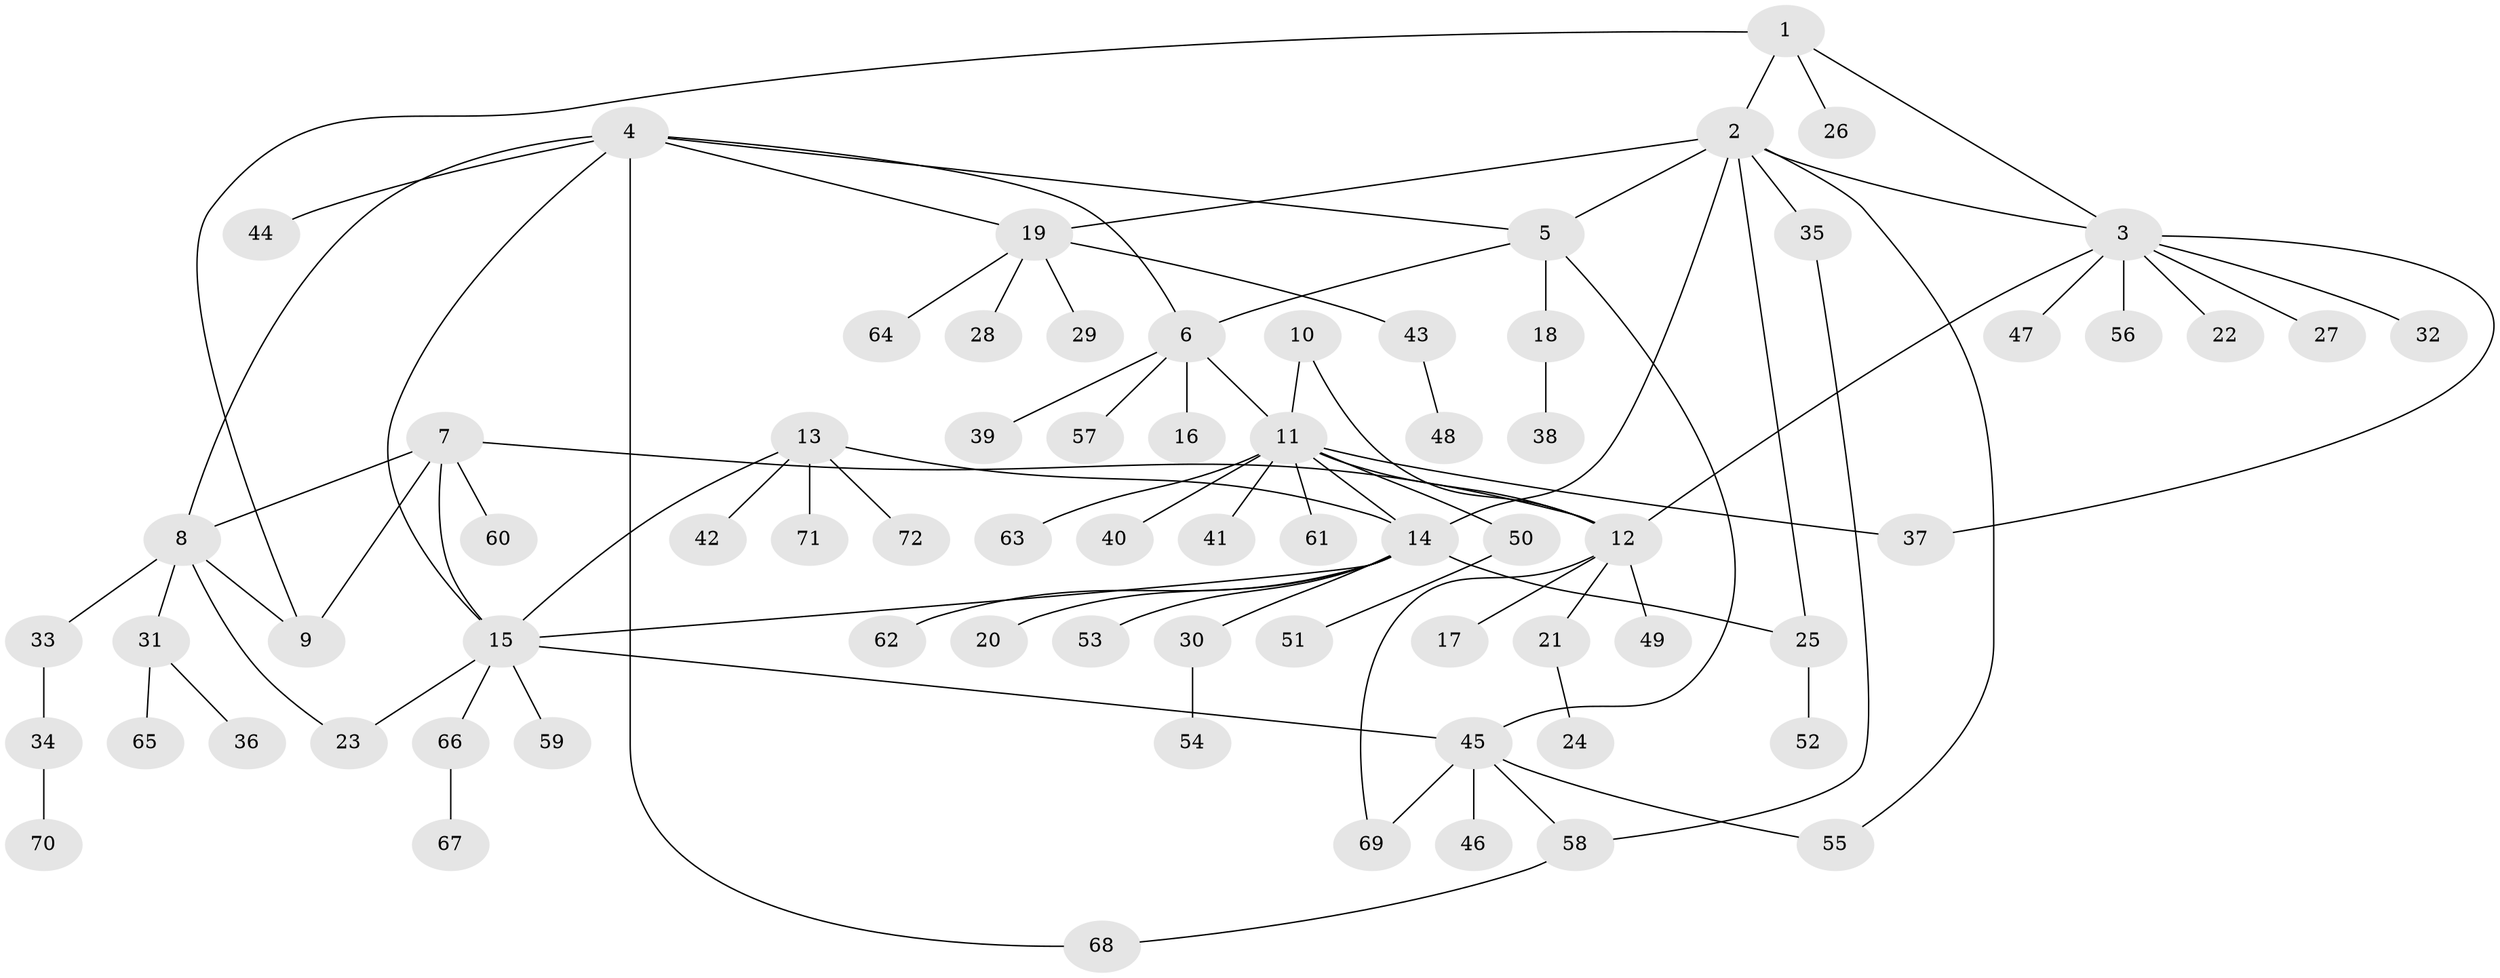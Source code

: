 // Generated by graph-tools (version 1.1) at 2025/16/03/09/25 04:16:02]
// undirected, 72 vertices, 91 edges
graph export_dot {
graph [start="1"]
  node [color=gray90,style=filled];
  1;
  2;
  3;
  4;
  5;
  6;
  7;
  8;
  9;
  10;
  11;
  12;
  13;
  14;
  15;
  16;
  17;
  18;
  19;
  20;
  21;
  22;
  23;
  24;
  25;
  26;
  27;
  28;
  29;
  30;
  31;
  32;
  33;
  34;
  35;
  36;
  37;
  38;
  39;
  40;
  41;
  42;
  43;
  44;
  45;
  46;
  47;
  48;
  49;
  50;
  51;
  52;
  53;
  54;
  55;
  56;
  57;
  58;
  59;
  60;
  61;
  62;
  63;
  64;
  65;
  66;
  67;
  68;
  69;
  70;
  71;
  72;
  1 -- 2;
  1 -- 3;
  1 -- 9;
  1 -- 26;
  2 -- 3;
  2 -- 5;
  2 -- 14;
  2 -- 19;
  2 -- 25;
  2 -- 35;
  2 -- 55;
  3 -- 12;
  3 -- 22;
  3 -- 27;
  3 -- 32;
  3 -- 37;
  3 -- 47;
  3 -- 56;
  4 -- 5;
  4 -- 6;
  4 -- 8;
  4 -- 15;
  4 -- 19;
  4 -- 44;
  4 -- 68;
  5 -- 6;
  5 -- 18;
  5 -- 45;
  6 -- 11;
  6 -- 16;
  6 -- 39;
  6 -- 57;
  7 -- 8;
  7 -- 9;
  7 -- 12;
  7 -- 15;
  7 -- 60;
  8 -- 9;
  8 -- 23;
  8 -- 31;
  8 -- 33;
  10 -- 11;
  10 -- 12;
  11 -- 12;
  11 -- 14;
  11 -- 37;
  11 -- 40;
  11 -- 41;
  11 -- 50;
  11 -- 61;
  11 -- 63;
  12 -- 17;
  12 -- 21;
  12 -- 49;
  12 -- 69;
  13 -- 14;
  13 -- 15;
  13 -- 42;
  13 -- 71;
  13 -- 72;
  14 -- 15;
  14 -- 20;
  14 -- 25;
  14 -- 30;
  14 -- 53;
  14 -- 62;
  15 -- 23;
  15 -- 45;
  15 -- 59;
  15 -- 66;
  18 -- 38;
  19 -- 28;
  19 -- 29;
  19 -- 43;
  19 -- 64;
  21 -- 24;
  25 -- 52;
  30 -- 54;
  31 -- 36;
  31 -- 65;
  33 -- 34;
  34 -- 70;
  35 -- 58;
  43 -- 48;
  45 -- 46;
  45 -- 55;
  45 -- 58;
  45 -- 69;
  50 -- 51;
  58 -- 68;
  66 -- 67;
}
